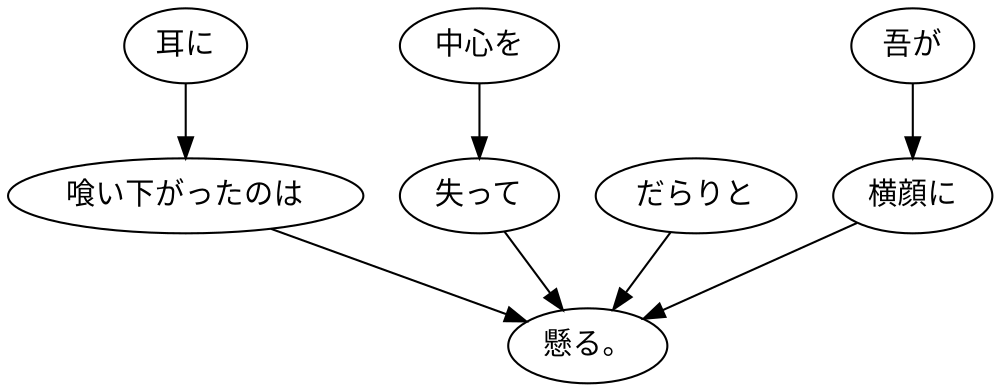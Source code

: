 digraph graph3329 {
	node0 [label="耳に"];
	node1 [label="喰い下がったのは"];
	node2 [label="中心を"];
	node3 [label="失って"];
	node4 [label="だらりと"];
	node5 [label="吾が"];
	node6 [label="横顔に"];
	node7 [label="懸る。"];
	node0 -> node1;
	node1 -> node7;
	node2 -> node3;
	node3 -> node7;
	node4 -> node7;
	node5 -> node6;
	node6 -> node7;
}
